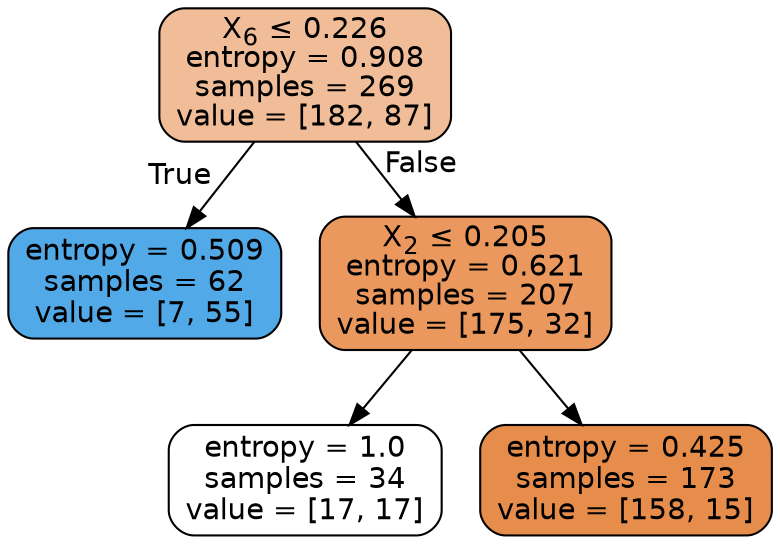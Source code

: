 digraph Tree {
node [shape=box, style="filled, rounded", color="black", fontname=helvetica] ;
edge [fontname=helvetica] ;
0 [label=<X<SUB>6</SUB> &le; 0.226<br/>entropy = 0.908<br/>samples = 269<br/>value = [182, 87]>, fillcolor="#f1bd98"] ;
1 [label=<entropy = 0.509<br/>samples = 62<br/>value = [7, 55]>, fillcolor="#52a9e8"] ;
0 -> 1 [labeldistance=2.5, labelangle=45, headlabel="True"] ;
2 [label=<X<SUB>2</SUB> &le; 0.205<br/>entropy = 0.621<br/>samples = 207<br/>value = [175, 32]>, fillcolor="#ea985d"] ;
0 -> 2 [labeldistance=2.5, labelangle=-45, headlabel="False"] ;
3 [label=<entropy = 1.0<br/>samples = 34<br/>value = [17, 17]>, fillcolor="#ffffff"] ;
2 -> 3 ;
4 [label=<entropy = 0.425<br/>samples = 173<br/>value = [158, 15]>, fillcolor="#e78d4c"] ;
2 -> 4 ;
}